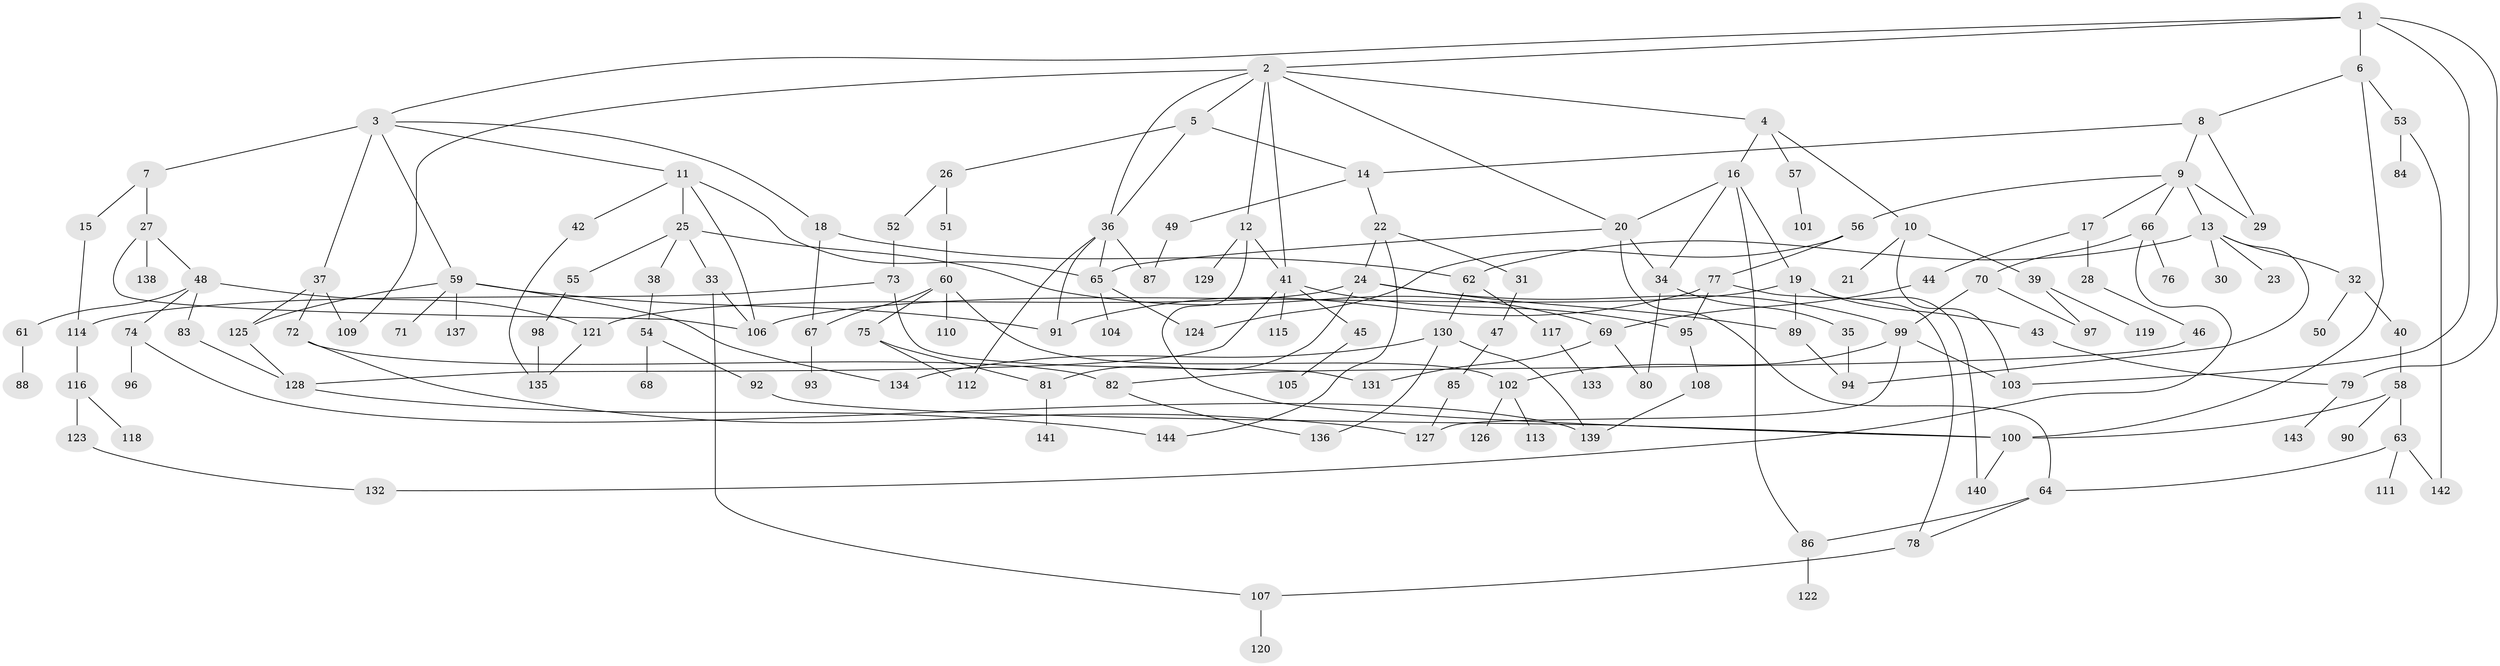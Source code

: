 // Generated by graph-tools (version 1.1) at 2025/34/03/09/25 02:34:12]
// undirected, 144 vertices, 201 edges
graph export_dot {
graph [start="1"]
  node [color=gray90,style=filled];
  1;
  2;
  3;
  4;
  5;
  6;
  7;
  8;
  9;
  10;
  11;
  12;
  13;
  14;
  15;
  16;
  17;
  18;
  19;
  20;
  21;
  22;
  23;
  24;
  25;
  26;
  27;
  28;
  29;
  30;
  31;
  32;
  33;
  34;
  35;
  36;
  37;
  38;
  39;
  40;
  41;
  42;
  43;
  44;
  45;
  46;
  47;
  48;
  49;
  50;
  51;
  52;
  53;
  54;
  55;
  56;
  57;
  58;
  59;
  60;
  61;
  62;
  63;
  64;
  65;
  66;
  67;
  68;
  69;
  70;
  71;
  72;
  73;
  74;
  75;
  76;
  77;
  78;
  79;
  80;
  81;
  82;
  83;
  84;
  85;
  86;
  87;
  88;
  89;
  90;
  91;
  92;
  93;
  94;
  95;
  96;
  97;
  98;
  99;
  100;
  101;
  102;
  103;
  104;
  105;
  106;
  107;
  108;
  109;
  110;
  111;
  112;
  113;
  114;
  115;
  116;
  117;
  118;
  119;
  120;
  121;
  122;
  123;
  124;
  125;
  126;
  127;
  128;
  129;
  130;
  131;
  132;
  133;
  134;
  135;
  136;
  137;
  138;
  139;
  140;
  141;
  142;
  143;
  144;
  1 -- 2;
  1 -- 3;
  1 -- 6;
  1 -- 103;
  1 -- 79;
  2 -- 4;
  2 -- 5;
  2 -- 12;
  2 -- 20;
  2 -- 41;
  2 -- 109;
  2 -- 36;
  3 -- 7;
  3 -- 11;
  3 -- 18;
  3 -- 37;
  3 -- 59;
  4 -- 10;
  4 -- 16;
  4 -- 57;
  5 -- 14;
  5 -- 26;
  5 -- 36;
  6 -- 8;
  6 -- 53;
  6 -- 100;
  7 -- 15;
  7 -- 27;
  8 -- 9;
  8 -- 14;
  8 -- 29;
  9 -- 13;
  9 -- 17;
  9 -- 29;
  9 -- 56;
  9 -- 66;
  10 -- 21;
  10 -- 39;
  10 -- 103;
  11 -- 25;
  11 -- 42;
  11 -- 106;
  11 -- 65;
  12 -- 100;
  12 -- 129;
  12 -- 41;
  13 -- 23;
  13 -- 30;
  13 -- 32;
  13 -- 62;
  13 -- 94;
  14 -- 22;
  14 -- 49;
  15 -- 114;
  16 -- 19;
  16 -- 86;
  16 -- 20;
  16 -- 34;
  17 -- 28;
  17 -- 44;
  18 -- 62;
  18 -- 67;
  19 -- 43;
  19 -- 140;
  19 -- 89;
  19 -- 106;
  20 -- 34;
  20 -- 64;
  20 -- 65;
  22 -- 24;
  22 -- 31;
  22 -- 144;
  24 -- 81;
  24 -- 89;
  24 -- 121;
  24 -- 99;
  25 -- 33;
  25 -- 38;
  25 -- 55;
  25 -- 69;
  26 -- 51;
  26 -- 52;
  27 -- 48;
  27 -- 106;
  27 -- 138;
  28 -- 46;
  31 -- 47;
  32 -- 40;
  32 -- 50;
  33 -- 107;
  33 -- 106;
  34 -- 35;
  34 -- 80;
  35 -- 94;
  36 -- 65;
  36 -- 87;
  36 -- 91;
  36 -- 112;
  37 -- 72;
  37 -- 125;
  37 -- 109;
  38 -- 54;
  39 -- 119;
  39 -- 97;
  40 -- 58;
  41 -- 45;
  41 -- 115;
  41 -- 128;
  41 -- 95;
  42 -- 135;
  43 -- 79;
  44 -- 69;
  45 -- 105;
  46 -- 82;
  47 -- 85;
  48 -- 61;
  48 -- 74;
  48 -- 83;
  48 -- 121;
  49 -- 87;
  51 -- 60;
  52 -- 73;
  53 -- 84;
  53 -- 142;
  54 -- 68;
  54 -- 92;
  55 -- 98;
  56 -- 77;
  56 -- 124;
  57 -- 101;
  58 -- 63;
  58 -- 90;
  58 -- 100;
  59 -- 71;
  59 -- 91;
  59 -- 125;
  59 -- 134;
  59 -- 137;
  60 -- 67;
  60 -- 75;
  60 -- 102;
  60 -- 110;
  61 -- 88;
  62 -- 117;
  62 -- 130;
  63 -- 111;
  63 -- 142;
  63 -- 64;
  64 -- 78;
  64 -- 86;
  65 -- 104;
  65 -- 124;
  66 -- 70;
  66 -- 76;
  66 -- 132;
  67 -- 93;
  69 -- 80;
  69 -- 131;
  70 -- 97;
  70 -- 99;
  72 -- 82;
  72 -- 127;
  73 -- 131;
  73 -- 114;
  74 -- 96;
  74 -- 139;
  75 -- 112;
  75 -- 81;
  77 -- 78;
  77 -- 95;
  77 -- 91;
  78 -- 107;
  79 -- 143;
  81 -- 141;
  82 -- 136;
  83 -- 128;
  85 -- 127;
  86 -- 122;
  89 -- 94;
  92 -- 100;
  95 -- 108;
  98 -- 135;
  99 -- 127;
  99 -- 102;
  99 -- 103;
  100 -- 140;
  102 -- 113;
  102 -- 126;
  107 -- 120;
  108 -- 139;
  114 -- 116;
  116 -- 118;
  116 -- 123;
  117 -- 133;
  121 -- 135;
  123 -- 132;
  125 -- 128;
  128 -- 144;
  130 -- 134;
  130 -- 136;
  130 -- 139;
}

